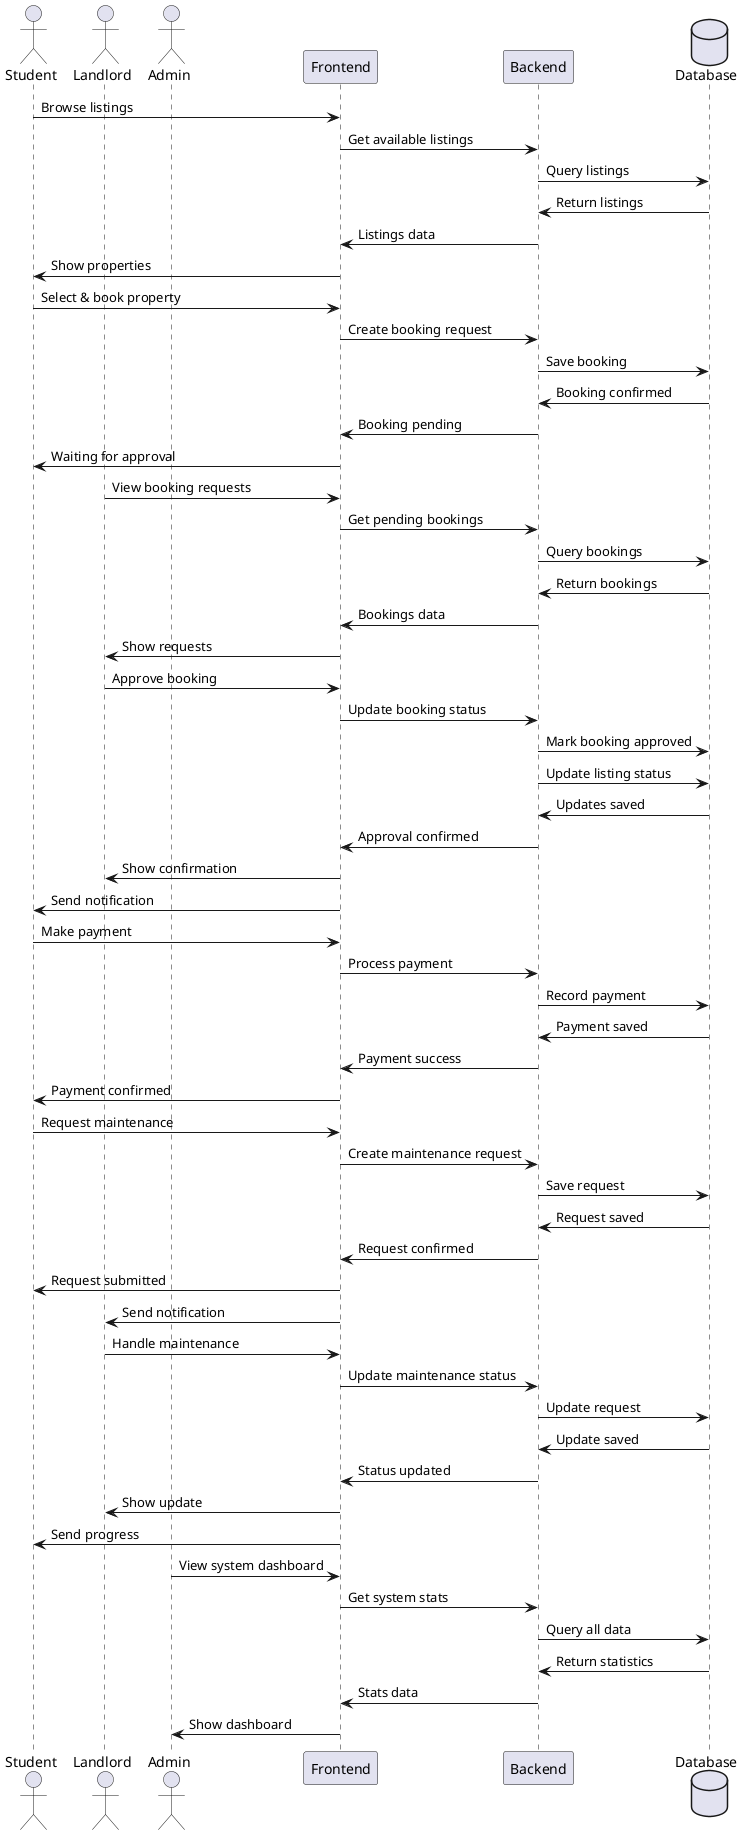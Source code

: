 @startuml PlatformSequence

actor Student
actor Landlord
actor Admin
participant Frontend
participant Backend
database Database

Student -> Frontend: Browse listings
Frontend -> Backend: Get available listings
Backend -> Database: Query listings
Database -> Backend: Return listings
Backend -> Frontend: Listings data
Frontend -> Student: Show properties

Student -> Frontend: Select & book property
Frontend -> Backend: Create booking request
Backend -> Database: Save booking
Database -> Backend: Booking confirmed
Backend -> Frontend: Booking pending
Frontend -> Student: Waiting for approval

Landlord -> Frontend: View booking requests
Frontend -> Backend: Get pending bookings
Backend -> Database: Query bookings
Database -> Backend: Return bookings
Backend -> Frontend: Bookings data
Frontend -> Landlord: Show requests

Landlord -> Frontend: Approve booking
Frontend -> Backend: Update booking status
Backend -> Database: Mark booking approved
Backend -> Database: Update listing status
Database -> Backend: Updates saved
Backend -> Frontend: Approval confirmed
Frontend -> Landlord: Show confirmation
Frontend -> Student: Send notification

Student -> Frontend: Make payment
Frontend -> Backend: Process payment
Backend -> Database: Record payment
Database -> Backend: Payment saved
Backend -> Frontend: Payment success
Frontend -> Student: Payment confirmed

Student -> Frontend: Request maintenance
Frontend -> Backend: Create maintenance request
Backend -> Database: Save request
Database -> Backend: Request saved
Backend -> Frontend: Request confirmed
Frontend -> Student: Request submitted
Frontend -> Landlord: Send notification

Landlord -> Frontend: Handle maintenance
Frontend -> Backend: Update maintenance status
Backend -> Database: Update request
Database -> Backend: Update saved
Backend -> Frontend: Status updated
Frontend -> Landlord: Show update
Frontend -> Student: Send progress

Admin -> Frontend: View system dashboard
Frontend -> Backend: Get system stats
Backend -> Database: Query all data
Database -> Backend: Return statistics
Backend -> Frontend: Stats data
Frontend -> Admin: Show dashboard

@enduml